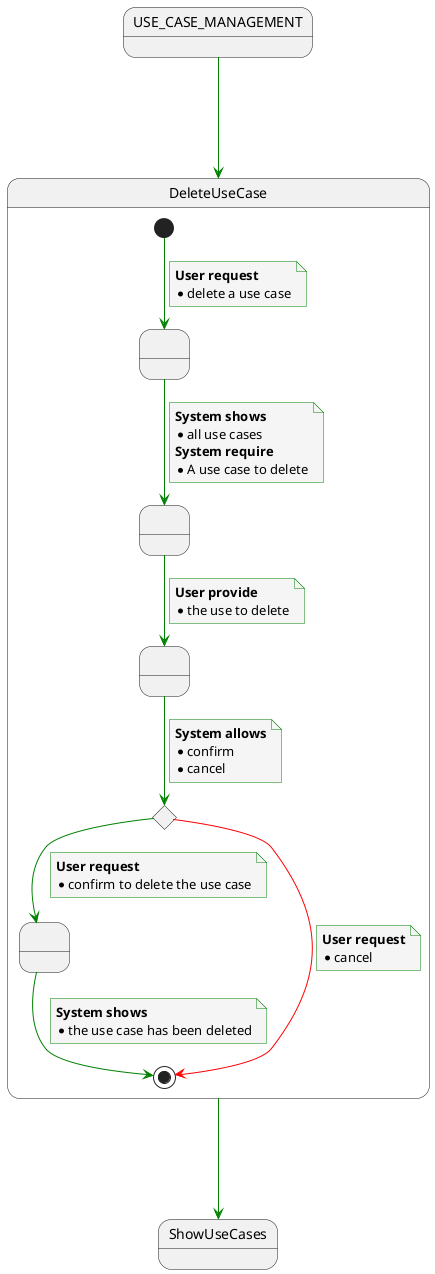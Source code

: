 @startuml
    skinparam {
        NoteBackgroundColor #whiteSmoke
        ArrowColor #green
        NoteBorderColor #green
    }

state init as "USE_CASE_MANAGEMENT"

init ---> DeleteUseCase
DeleteUseCase ---> ShowUseCases

state DeleteUseCase {
    state initial as " "
    state deleteOrdered as " "
    state confirmationRequired <<choice>>
    state deleteConfirmed as " "
    state askedForWhichOneDelete as " "

    'Main path
    [*] --> initial
    note on link
        <b>User request</b>
        * delete a use case
    end note
    initial --> askedForWhichOneDelete
    note on link
    <b>System shows</b>
    * all use cases
    <b>System require</b>
    * A use case to delete
    end note
    askedForWhichOneDelete --> deleteOrdered
    note on link
        <b>User provide</b>
        * the use to delete
    end note
    deleteOrdered --> confirmationRequired
    note on link
        <b>System allows</b>
        * confirm
        * cancel
    end note
    confirmationRequired --> deleteConfirmed
        note on link
            <b>User request</b>
            * confirm to delete the use case
        end note
    deleteConfirmed --> [*]
    note on link
    <b>System shows</b>
    * the use case has been deleted
    end note

    'Variation path
    confirmationRequired -[#red]-> [*]
    note on link
        <b>User request</b>
        * cancel
    end note
}

@enduml
